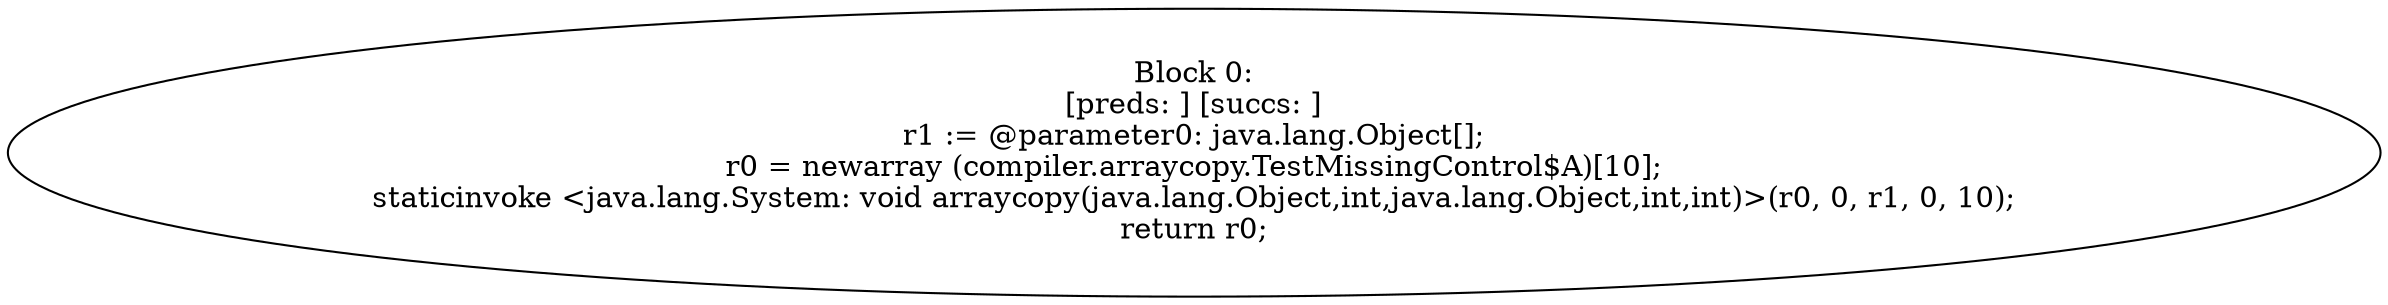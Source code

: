 digraph "unitGraph" {
    "Block 0:
[preds: ] [succs: ]
r1 := @parameter0: java.lang.Object[];
r0 = newarray (compiler.arraycopy.TestMissingControl$A)[10];
staticinvoke <java.lang.System: void arraycopy(java.lang.Object,int,java.lang.Object,int,int)>(r0, 0, r1, 0, 10);
return r0;
"
}
